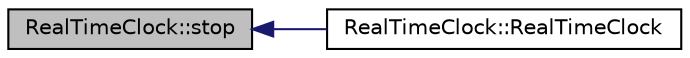 digraph G
{
  edge [fontname="Helvetica",fontsize="10",labelfontname="Helvetica",labelfontsize="10"];
  node [fontname="Helvetica",fontsize="10",shape=record];
  rankdir=LR;
  Node1 [label="RealTimeClock::stop",height=0.2,width=0.4,color="black", fillcolor="grey75", style="filled" fontcolor="black"];
  Node1 -> Node2 [dir=back,color="midnightblue",fontsize="10",style="solid",fontname="Helvetica"];
  Node2 [label="RealTimeClock::RealTimeClock",height=0.2,width=0.4,color="black", fillcolor="white", style="filled",URL="$class_real_time_clock.html#ad4fb1eea4450089f13ae70650e5d2d1c"];
}
